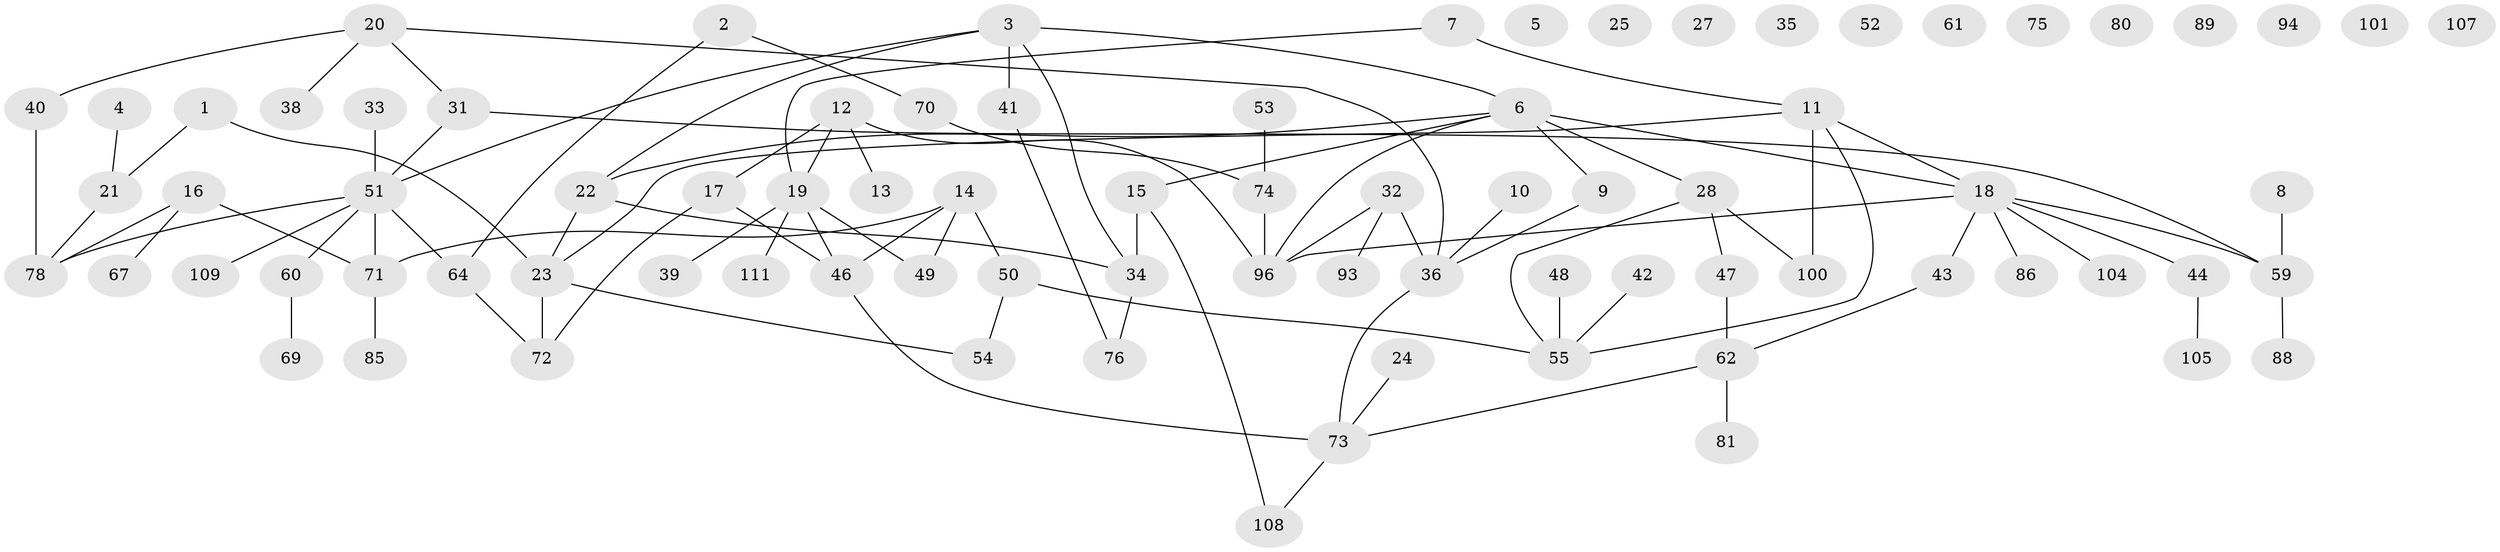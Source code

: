 // Generated by graph-tools (version 1.1) at 2025/23/03/03/25 07:23:25]
// undirected, 82 vertices, 96 edges
graph export_dot {
graph [start="1"]
  node [color=gray90,style=filled];
  1;
  2 [super="+77"];
  3 [super="+113"];
  4;
  5;
  6 [super="+79"];
  7;
  8;
  9;
  10;
  11 [super="+30"];
  12 [super="+56"];
  13;
  14 [super="+97"];
  15;
  16 [super="+95"];
  17 [super="+84"];
  18 [super="+26"];
  19 [super="+29"];
  20 [super="+37"];
  21 [super="+106"];
  22 [super="+99"];
  23;
  24;
  25;
  27 [super="+68"];
  28 [super="+58"];
  31 [super="+66"];
  32 [super="+112"];
  33;
  34 [super="+103"];
  35;
  36 [super="+65"];
  38;
  39;
  40;
  41 [super="+45"];
  42;
  43;
  44;
  46 [super="+87"];
  47;
  48;
  49 [super="+63"];
  50 [super="+102"];
  51 [super="+57"];
  52;
  53;
  54;
  55 [super="+83"];
  59 [super="+98"];
  60 [super="+114"];
  61;
  62 [super="+92"];
  64;
  67 [super="+82"];
  69;
  70;
  71;
  72 [super="+90"];
  73 [super="+115"];
  74 [super="+91"];
  75;
  76;
  78 [super="+110"];
  80;
  81;
  85;
  86;
  88;
  89;
  93;
  94;
  96;
  100;
  101;
  104;
  105;
  107;
  108;
  109;
  111;
  1 -- 21;
  1 -- 23;
  2 -- 70;
  2 -- 64;
  3 -- 6;
  3 -- 41;
  3 -- 51;
  3 -- 34;
  3 -- 22;
  4 -- 21;
  6 -- 15;
  6 -- 18;
  6 -- 22;
  6 -- 96;
  6 -- 9;
  6 -- 28;
  7 -- 11;
  7 -- 19;
  8 -- 59;
  9 -- 36;
  10 -- 36;
  11 -- 100;
  11 -- 18;
  11 -- 55;
  11 -- 23;
  12 -- 13;
  12 -- 19;
  12 -- 96;
  12 -- 17;
  14 -- 46;
  14 -- 49;
  14 -- 71;
  14 -- 50;
  15 -- 108;
  15 -- 34;
  16 -- 71;
  16 -- 78;
  16 -- 67;
  17 -- 72;
  17 -- 46;
  18 -- 43;
  18 -- 86;
  18 -- 96;
  18 -- 104;
  18 -- 59;
  18 -- 44;
  19 -- 39;
  19 -- 49;
  19 -- 111;
  19 -- 46;
  20 -- 31;
  20 -- 38;
  20 -- 40;
  20 -- 36;
  21 -- 78;
  22 -- 34;
  22 -- 23;
  23 -- 54;
  23 -- 72;
  24 -- 73;
  28 -- 47;
  28 -- 55;
  28 -- 100;
  31 -- 51;
  31 -- 59;
  32 -- 96;
  32 -- 93;
  32 -- 36;
  33 -- 51;
  34 -- 76;
  36 -- 73;
  40 -- 78;
  41 -- 76;
  42 -- 55;
  43 -- 62;
  44 -- 105;
  46 -- 73;
  47 -- 62;
  48 -- 55;
  50 -- 54;
  50 -- 55;
  51 -- 64;
  51 -- 71;
  51 -- 109;
  51 -- 78;
  51 -- 60;
  53 -- 74;
  59 -- 88;
  60 -- 69;
  62 -- 81;
  62 -- 73;
  64 -- 72;
  70 -- 74;
  71 -- 85;
  73 -- 108;
  74 -- 96;
}
